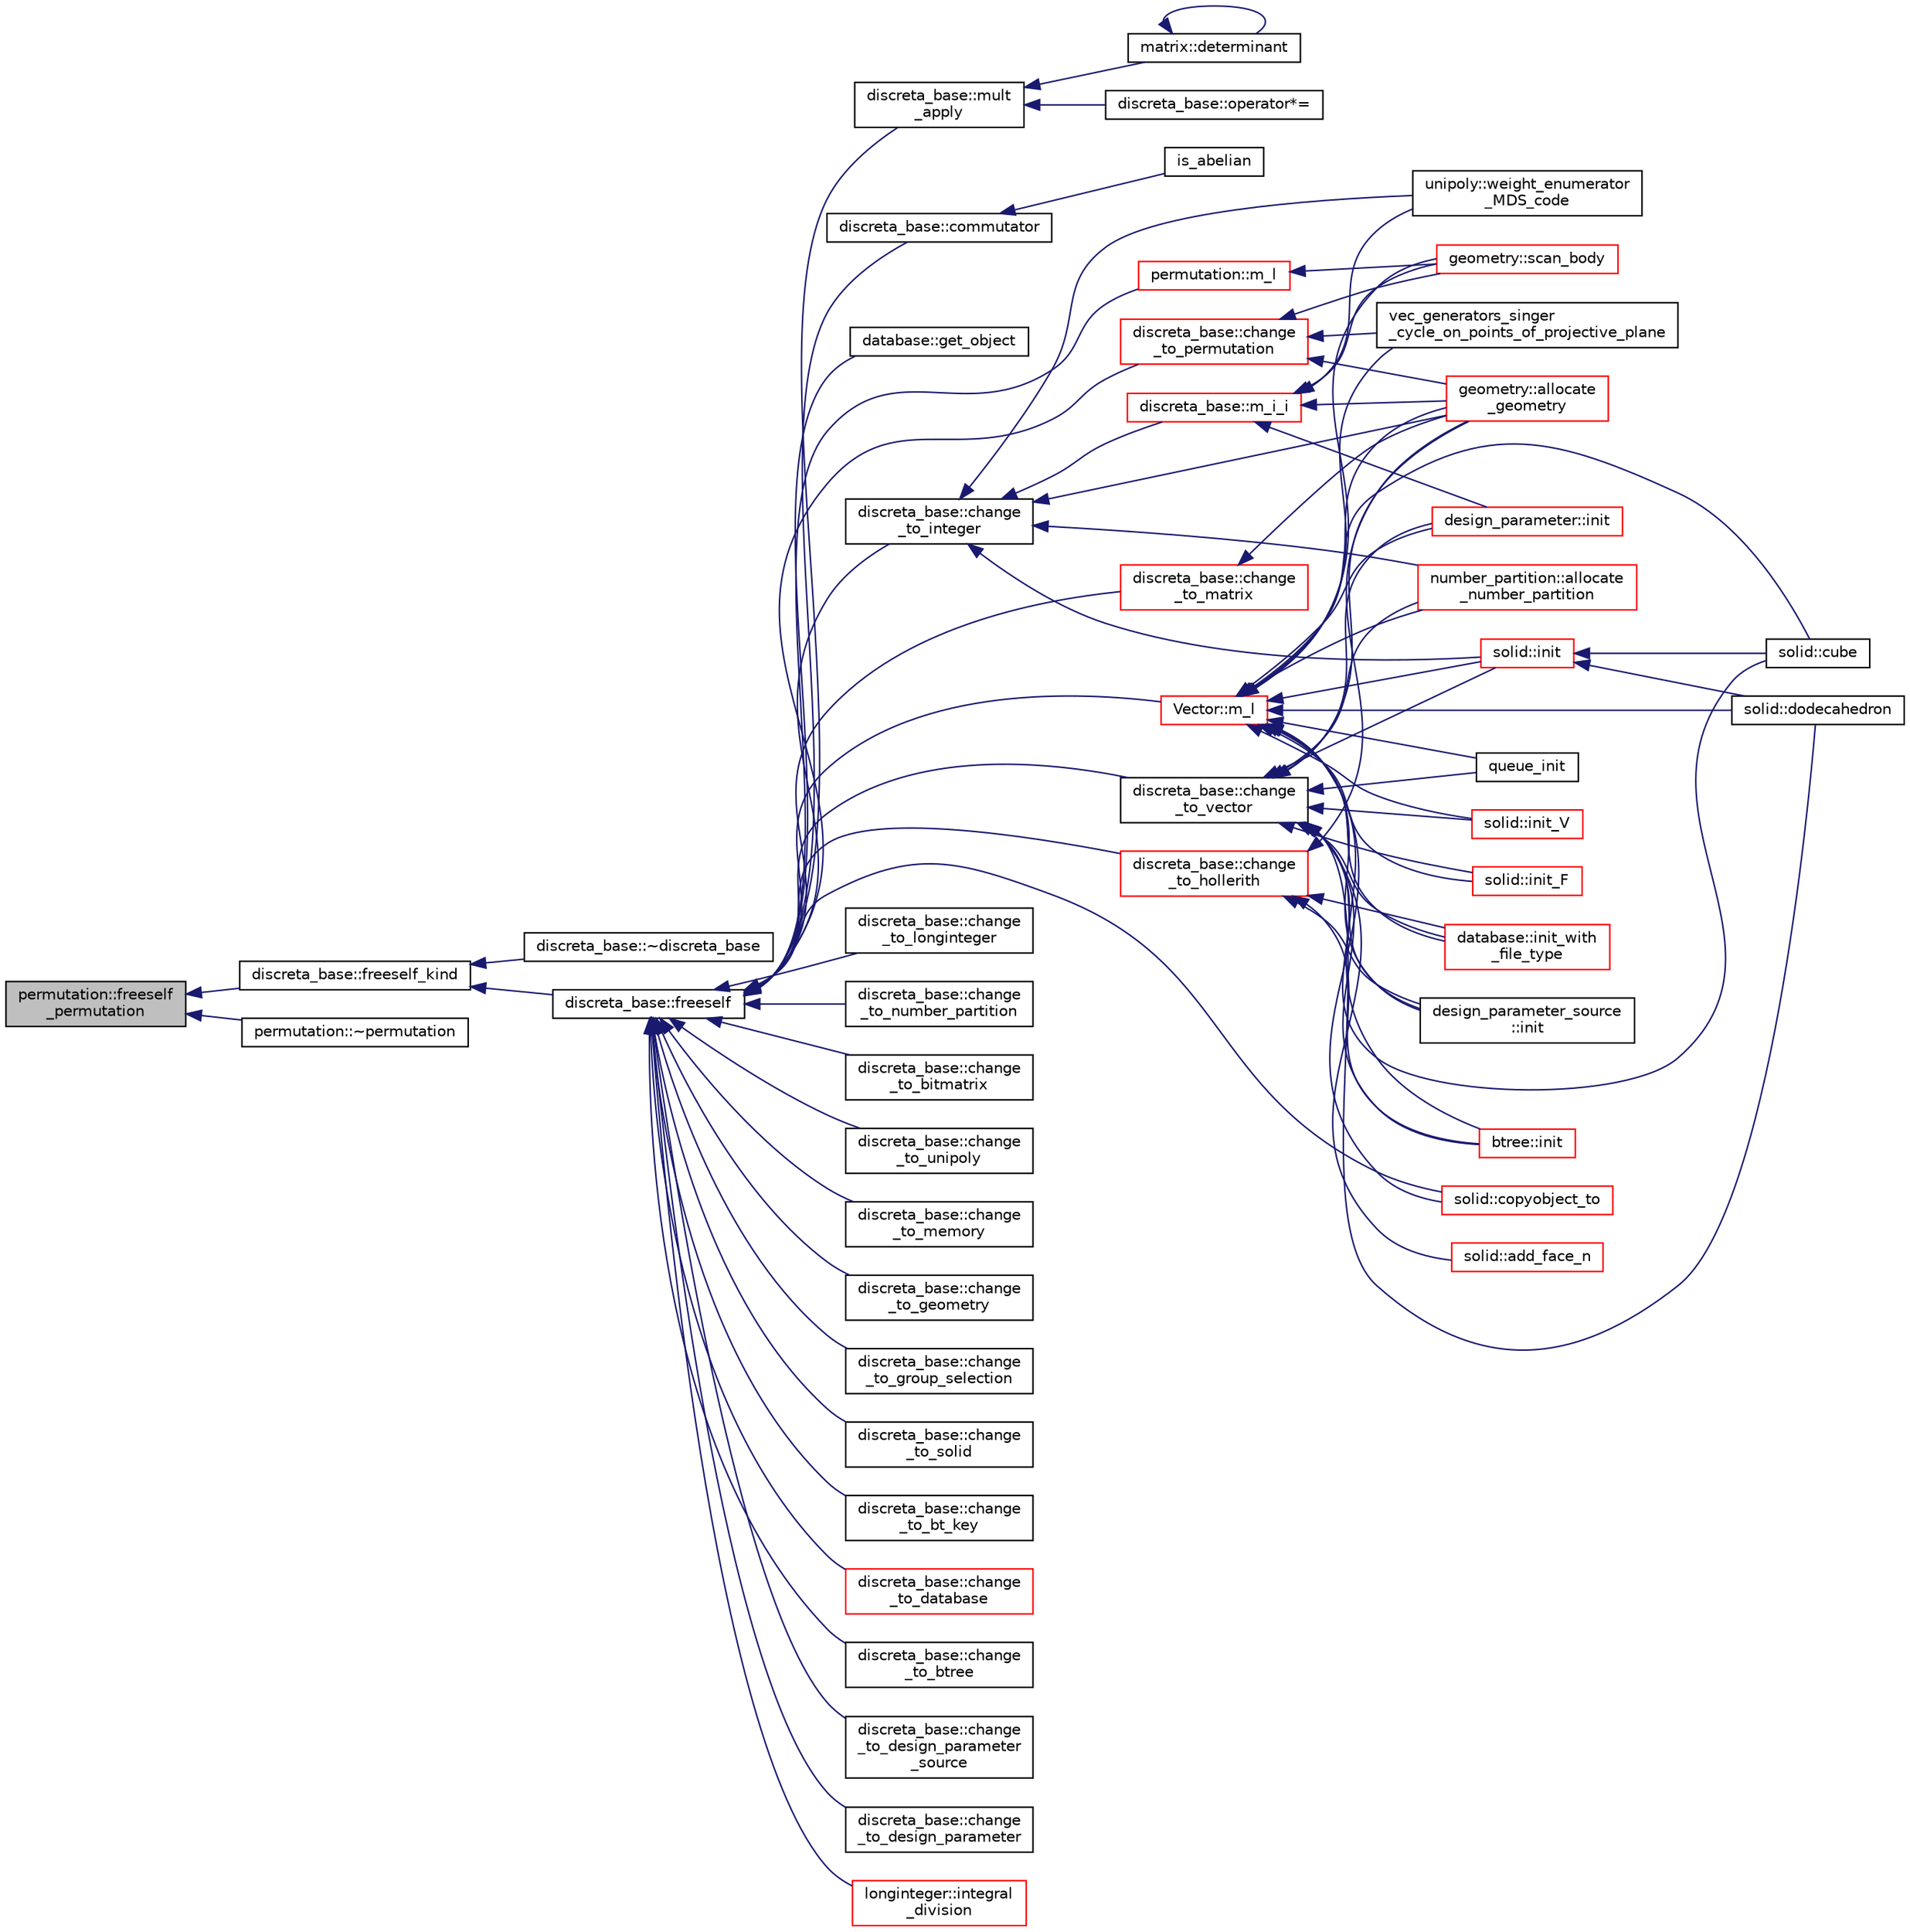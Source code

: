 digraph "permutation::freeself_permutation"
{
  edge [fontname="Helvetica",fontsize="10",labelfontname="Helvetica",labelfontsize="10"];
  node [fontname="Helvetica",fontsize="10",shape=record];
  rankdir="LR";
  Node786 [label="permutation::freeself\l_permutation",height=0.2,width=0.4,color="black", fillcolor="grey75", style="filled", fontcolor="black"];
  Node786 -> Node787 [dir="back",color="midnightblue",fontsize="10",style="solid",fontname="Helvetica"];
  Node787 [label="discreta_base::freeself_kind",height=0.2,width=0.4,color="black", fillcolor="white", style="filled",URL="$d7/d71/classdiscreta__base.html#a63a23ada2165b3838fab719ed458cec8"];
  Node787 -> Node788 [dir="back",color="midnightblue",fontsize="10",style="solid",fontname="Helvetica"];
  Node788 [label="discreta_base::~discreta_base",height=0.2,width=0.4,color="black", fillcolor="white", style="filled",URL="$d7/d71/classdiscreta__base.html#a14df6915d3622e941d8bd541a6818d0e"];
  Node787 -> Node789 [dir="back",color="midnightblue",fontsize="10",style="solid",fontname="Helvetica"];
  Node789 [label="discreta_base::freeself",height=0.2,width=0.4,color="black", fillcolor="white", style="filled",URL="$d7/d71/classdiscreta__base.html#a9a3c9501a562293b5667c11b9174d6e5"];
  Node789 -> Node790 [dir="back",color="midnightblue",fontsize="10",style="solid",fontname="Helvetica"];
  Node790 [label="discreta_base::mult\l_apply",height=0.2,width=0.4,color="black", fillcolor="white", style="filled",URL="$d7/d71/classdiscreta__base.html#a301b8d0527d3a60ba410bba87446f490"];
  Node790 -> Node791 [dir="back",color="midnightblue",fontsize="10",style="solid",fontname="Helvetica"];
  Node791 [label="discreta_base::operator*=",height=0.2,width=0.4,color="black", fillcolor="white", style="filled",URL="$d7/d71/classdiscreta__base.html#a26a19fcfe00422fe1d8a66d5b1b4a60a"];
  Node790 -> Node792 [dir="back",color="midnightblue",fontsize="10",style="solid",fontname="Helvetica"];
  Node792 [label="matrix::determinant",height=0.2,width=0.4,color="black", fillcolor="white", style="filled",URL="$d1/d8d/classmatrix.html#a75adb25c9f8753f1b81eafe4464b272a"];
  Node792 -> Node792 [dir="back",color="midnightblue",fontsize="10",style="solid",fontname="Helvetica"];
  Node789 -> Node793 [dir="back",color="midnightblue",fontsize="10",style="solid",fontname="Helvetica"];
  Node793 [label="discreta_base::commutator",height=0.2,width=0.4,color="black", fillcolor="white", style="filled",URL="$d7/d71/classdiscreta__base.html#a1d0bb4144e3eb15aaf877a0cea656c00"];
  Node793 -> Node794 [dir="back",color="midnightblue",fontsize="10",style="solid",fontname="Helvetica"];
  Node794 [label="is_abelian",height=0.2,width=0.4,color="black", fillcolor="white", style="filled",URL="$d0/dd3/perm__group__gens_8_c.html#ac0291199b2706f0eb554ae24d2e7cefc"];
  Node789 -> Node795 [dir="back",color="midnightblue",fontsize="10",style="solid",fontname="Helvetica"];
  Node795 [label="database::get_object",height=0.2,width=0.4,color="black", fillcolor="white", style="filled",URL="$db/d72/classdatabase.html#af183761e73fedbd560d9545a36060efc"];
  Node789 -> Node796 [dir="back",color="midnightblue",fontsize="10",style="solid",fontname="Helvetica"];
  Node796 [label="discreta_base::change\l_to_integer",height=0.2,width=0.4,color="black", fillcolor="white", style="filled",URL="$d7/d71/classdiscreta__base.html#a58a5a5bd8f8e6f2dd7b4483b66dc7bb9"];
  Node796 -> Node797 [dir="back",color="midnightblue",fontsize="10",style="solid",fontname="Helvetica"];
  Node797 [label="discreta_base::m_i_i",height=0.2,width=0.4,color="red", fillcolor="white", style="filled",URL="$d7/d71/classdiscreta__base.html#aa231464a9d4bc233f66608021c9ad997"];
  Node797 -> Node818 [dir="back",color="midnightblue",fontsize="10",style="solid",fontname="Helvetica"];
  Node818 [label="design_parameter::init",height=0.2,width=0.4,color="red", fillcolor="white", style="filled",URL="$da/d94/classdesign__parameter.html#af77829be8d9058a84169c36143307b5d"];
  Node797 -> Node946 [dir="back",color="midnightblue",fontsize="10",style="solid",fontname="Helvetica"];
  Node946 [label="geometry::allocate\l_geometry",height=0.2,width=0.4,color="red", fillcolor="white", style="filled",URL="$da/d44/classgeometry.html#a243e84ff38207957ad5976020c19a033"];
  Node797 -> Node837 [dir="back",color="midnightblue",fontsize="10",style="solid",fontname="Helvetica"];
  Node837 [label="geometry::scan_body",height=0.2,width=0.4,color="red", fillcolor="white", style="filled",URL="$da/d44/classgeometry.html#a71bc2e3a3f4ca02e8518ab5518a4e0df"];
  Node797 -> Node962 [dir="back",color="midnightblue",fontsize="10",style="solid",fontname="Helvetica"];
  Node962 [label="unipoly::weight_enumerator\l_MDS_code",height=0.2,width=0.4,color="black", fillcolor="white", style="filled",URL="$d1/d89/classunipoly.html#ad9a4b7b883285271fc39528f74755a07"];
  Node796 -> Node946 [dir="back",color="midnightblue",fontsize="10",style="solid",fontname="Helvetica"];
  Node796 -> Node1057 [dir="back",color="midnightblue",fontsize="10",style="solid",fontname="Helvetica"];
  Node1057 [label="number_partition::allocate\l_number_partition",height=0.2,width=0.4,color="red", fillcolor="white", style="filled",URL="$df/d50/classnumber__partition.html#a3c5649dc95f5ca53df4b0c58de6c1dc5"];
  Node796 -> Node1058 [dir="back",color="midnightblue",fontsize="10",style="solid",fontname="Helvetica"];
  Node1058 [label="solid::init",height=0.2,width=0.4,color="red", fillcolor="white", style="filled",URL="$d8/def/classsolid.html#afc711954316958b35630fbc8542bcd05"];
  Node1058 -> Node870 [dir="back",color="midnightblue",fontsize="10",style="solid",fontname="Helvetica"];
  Node870 [label="solid::cube",height=0.2,width=0.4,color="black", fillcolor="white", style="filled",URL="$d8/def/classsolid.html#a308e6888759550da489397527ed89137"];
  Node1058 -> Node1036 [dir="back",color="midnightblue",fontsize="10",style="solid",fontname="Helvetica"];
  Node1036 [label="solid::dodecahedron",height=0.2,width=0.4,color="black", fillcolor="white", style="filled",URL="$d8/def/classsolid.html#a514072d4dfd0f82ba24b0df1ac302d6f"];
  Node796 -> Node962 [dir="back",color="midnightblue",fontsize="10",style="solid",fontname="Helvetica"];
  Node789 -> Node1060 [dir="back",color="midnightblue",fontsize="10",style="solid",fontname="Helvetica"];
  Node1060 [label="discreta_base::change\l_to_longinteger",height=0.2,width=0.4,color="black", fillcolor="white", style="filled",URL="$d7/d71/classdiscreta__base.html#aa65b4b95b89b1df5ff8e0ef944e598a9"];
  Node789 -> Node1061 [dir="back",color="midnightblue",fontsize="10",style="solid",fontname="Helvetica"];
  Node1061 [label="discreta_base::change\l_to_vector",height=0.2,width=0.4,color="black", fillcolor="white", style="filled",URL="$d7/d71/classdiscreta__base.html#a66186d19c55ad54af11e2a040a763c38"];
  Node1061 -> Node1019 [dir="back",color="midnightblue",fontsize="10",style="solid",fontname="Helvetica"];
  Node1019 [label="btree::init",height=0.2,width=0.4,color="red", fillcolor="white", style="filled",URL="$dd/db0/classbtree.html#a3c88706e9886f1f9bc142b511aeab642"];
  Node1061 -> Node1062 [dir="back",color="midnightblue",fontsize="10",style="solid",fontname="Helvetica"];
  Node1062 [label="database::init_with\l_file_type",height=0.2,width=0.4,color="red", fillcolor="white", style="filled",URL="$db/d72/classdatabase.html#a3b7a27f69a64812a6bfd765158d62476"];
  Node1061 -> Node818 [dir="back",color="midnightblue",fontsize="10",style="solid",fontname="Helvetica"];
  Node1061 -> Node1020 [dir="back",color="midnightblue",fontsize="10",style="solid",fontname="Helvetica"];
  Node1020 [label="design_parameter_source\l::init",height=0.2,width=0.4,color="black", fillcolor="white", style="filled",URL="$df/d4b/classdesign__parameter__source.html#afccf1773adfffec18fd96efaec208b93"];
  Node1061 -> Node946 [dir="back",color="midnightblue",fontsize="10",style="solid",fontname="Helvetica"];
  Node1061 -> Node846 [dir="back",color="midnightblue",fontsize="10",style="solid",fontname="Helvetica"];
  Node846 [label="queue_init",height=0.2,width=0.4,color="black", fillcolor="white", style="filled",URL="$d3/d72/global_8_c.html#a5fc0dec58681e5be05ad2041d536a7b7"];
  Node1061 -> Node1057 [dir="back",color="midnightblue",fontsize="10",style="solid",fontname="Helvetica"];
  Node1061 -> Node1058 [dir="back",color="midnightblue",fontsize="10",style="solid",fontname="Helvetica"];
  Node1061 -> Node1028 [dir="back",color="midnightblue",fontsize="10",style="solid",fontname="Helvetica"];
  Node1028 [label="solid::init_V",height=0.2,width=0.4,color="red", fillcolor="white", style="filled",URL="$d8/def/classsolid.html#a0b156ca77a137dc8aa94ab22d048e542"];
  Node1061 -> Node1033 [dir="back",color="midnightblue",fontsize="10",style="solid",fontname="Helvetica"];
  Node1033 [label="solid::init_F",height=0.2,width=0.4,color="red", fillcolor="white", style="filled",URL="$d8/def/classsolid.html#ab61e6cc032b5370f77857fe1fc10222d"];
  Node1061 -> Node867 [dir="back",color="midnightblue",fontsize="10",style="solid",fontname="Helvetica"];
  Node867 [label="solid::add_face_n",height=0.2,width=0.4,color="red", fillcolor="white", style="filled",URL="$d8/def/classsolid.html#adbadfbdd46abe10cb56f041d2408b001"];
  Node1061 -> Node870 [dir="back",color="midnightblue",fontsize="10",style="solid",fontname="Helvetica"];
  Node1061 -> Node1036 [dir="back",color="midnightblue",fontsize="10",style="solid",fontname="Helvetica"];
  Node789 -> Node1064 [dir="back",color="midnightblue",fontsize="10",style="solid",fontname="Helvetica"];
  Node1064 [label="discreta_base::change\l_to_permutation",height=0.2,width=0.4,color="red", fillcolor="white", style="filled",URL="$d7/d71/classdiscreta__base.html#a38e11ff129ddc29d67b54520e9a0a538"];
  Node1064 -> Node946 [dir="back",color="midnightblue",fontsize="10",style="solid",fontname="Helvetica"];
  Node1064 -> Node837 [dir="back",color="midnightblue",fontsize="10",style="solid",fontname="Helvetica"];
  Node1064 -> Node1065 [dir="back",color="midnightblue",fontsize="10",style="solid",fontname="Helvetica"];
  Node1065 [label="vec_generators_singer\l_cycle_on_points_of_projective_plane",height=0.2,width=0.4,color="black", fillcolor="white", style="filled",URL="$d0/dd3/perm__group__gens_8_c.html#ac6282a87dd1be1a9024a460f89e6d756"];
  Node789 -> Node1067 [dir="back",color="midnightblue",fontsize="10",style="solid",fontname="Helvetica"];
  Node1067 [label="discreta_base::change\l_to_number_partition",height=0.2,width=0.4,color="black", fillcolor="white", style="filled",URL="$d7/d71/classdiscreta__base.html#a15be55441d3768c506bf9faabeef9b5b"];
  Node789 -> Node1068 [dir="back",color="midnightblue",fontsize="10",style="solid",fontname="Helvetica"];
  Node1068 [label="discreta_base::change\l_to_matrix",height=0.2,width=0.4,color="red", fillcolor="white", style="filled",URL="$d7/d71/classdiscreta__base.html#a51f1aaa0764c4161c0dbd981091ca5cb"];
  Node1068 -> Node946 [dir="back",color="midnightblue",fontsize="10",style="solid",fontname="Helvetica"];
  Node789 -> Node1070 [dir="back",color="midnightblue",fontsize="10",style="solid",fontname="Helvetica"];
  Node1070 [label="discreta_base::change\l_to_bitmatrix",height=0.2,width=0.4,color="black", fillcolor="white", style="filled",URL="$d7/d71/classdiscreta__base.html#adcb7fdf185f23731b42c96488599919e"];
  Node789 -> Node1071 [dir="back",color="midnightblue",fontsize="10",style="solid",fontname="Helvetica"];
  Node1071 [label="discreta_base::change\l_to_unipoly",height=0.2,width=0.4,color="black", fillcolor="white", style="filled",URL="$d7/d71/classdiscreta__base.html#a436a1d89a0e7a13ba1ad0ff5813c03ed"];
  Node789 -> Node1072 [dir="back",color="midnightblue",fontsize="10",style="solid",fontname="Helvetica"];
  Node1072 [label="discreta_base::change\l_to_memory",height=0.2,width=0.4,color="black", fillcolor="white", style="filled",URL="$d7/d71/classdiscreta__base.html#a21a76b868e94f17a6579997f0a50a006"];
  Node789 -> Node1073 [dir="back",color="midnightblue",fontsize="10",style="solid",fontname="Helvetica"];
  Node1073 [label="discreta_base::change\l_to_geometry",height=0.2,width=0.4,color="black", fillcolor="white", style="filled",URL="$d7/d71/classdiscreta__base.html#a5a3efbeeb01c41259b91ed2d87bfcbb2"];
  Node789 -> Node1074 [dir="back",color="midnightblue",fontsize="10",style="solid",fontname="Helvetica"];
  Node1074 [label="discreta_base::change\l_to_hollerith",height=0.2,width=0.4,color="red", fillcolor="white", style="filled",URL="$d7/d71/classdiscreta__base.html#a10f410adc814d4568e3b0f84550c4ca1"];
  Node1074 -> Node1019 [dir="back",color="midnightblue",fontsize="10",style="solid",fontname="Helvetica"];
  Node1074 -> Node1062 [dir="back",color="midnightblue",fontsize="10",style="solid",fontname="Helvetica"];
  Node1074 -> Node1020 [dir="back",color="midnightblue",fontsize="10",style="solid",fontname="Helvetica"];
  Node1074 -> Node946 [dir="back",color="midnightblue",fontsize="10",style="solid",fontname="Helvetica"];
  Node789 -> Node1075 [dir="back",color="midnightblue",fontsize="10",style="solid",fontname="Helvetica"];
  Node1075 [label="discreta_base::change\l_to_group_selection",height=0.2,width=0.4,color="black", fillcolor="white", style="filled",URL="$d7/d71/classdiscreta__base.html#a6b269515e796a08da4db719ae2dbdca9"];
  Node789 -> Node1076 [dir="back",color="midnightblue",fontsize="10",style="solid",fontname="Helvetica"];
  Node1076 [label="discreta_base::change\l_to_solid",height=0.2,width=0.4,color="black", fillcolor="white", style="filled",URL="$d7/d71/classdiscreta__base.html#adb0b11a85434f969b3895cb46b67e8c2"];
  Node789 -> Node1077 [dir="back",color="midnightblue",fontsize="10",style="solid",fontname="Helvetica"];
  Node1077 [label="discreta_base::change\l_to_bt_key",height=0.2,width=0.4,color="black", fillcolor="white", style="filled",URL="$d7/d71/classdiscreta__base.html#af08930510236fe08941bb5c1e4768fe9"];
  Node789 -> Node1078 [dir="back",color="midnightblue",fontsize="10",style="solid",fontname="Helvetica"];
  Node1078 [label="discreta_base::change\l_to_database",height=0.2,width=0.4,color="red", fillcolor="white", style="filled",URL="$d7/d71/classdiscreta__base.html#a9187fb1e0526e3d327b78bb19475ae40"];
  Node789 -> Node1079 [dir="back",color="midnightblue",fontsize="10",style="solid",fontname="Helvetica"];
  Node1079 [label="discreta_base::change\l_to_btree",height=0.2,width=0.4,color="black", fillcolor="white", style="filled",URL="$d7/d71/classdiscreta__base.html#a75c8608cf54191c17ee48817cc4dda17"];
  Node789 -> Node1080 [dir="back",color="midnightblue",fontsize="10",style="solid",fontname="Helvetica"];
  Node1080 [label="discreta_base::change\l_to_design_parameter\l_source",height=0.2,width=0.4,color="black", fillcolor="white", style="filled",URL="$d7/d71/classdiscreta__base.html#adef7252719a3b1b5261d6bc6c44dbda4"];
  Node789 -> Node1081 [dir="back",color="midnightblue",fontsize="10",style="solid",fontname="Helvetica"];
  Node1081 [label="discreta_base::change\l_to_design_parameter",height=0.2,width=0.4,color="black", fillcolor="white", style="filled",URL="$d7/d71/classdiscreta__base.html#ab207ed39acee5f447708dc9fcfd29e0a"];
  Node789 -> Node1082 [dir="back",color="midnightblue",fontsize="10",style="solid",fontname="Helvetica"];
  Node1082 [label="longinteger::integral\l_division",height=0.2,width=0.4,color="red", fillcolor="white", style="filled",URL="$d3/d71/classlonginteger.html#a692f761cfc91770ca40ab5c2df4bd358"];
  Node789 -> Node1087 [dir="back",color="midnightblue",fontsize="10",style="solid",fontname="Helvetica"];
  Node1087 [label="permutation::m_l",height=0.2,width=0.4,color="red", fillcolor="white", style="filled",URL="$d0/d08/classpermutation.html#a9cf73421f89b2c24cf2d08f002752030"];
  Node1087 -> Node837 [dir="back",color="midnightblue",fontsize="10",style="solid",fontname="Helvetica"];
  Node789 -> Node1095 [dir="back",color="midnightblue",fontsize="10",style="solid",fontname="Helvetica"];
  Node1095 [label="solid::copyobject_to",height=0.2,width=0.4,color="red", fillcolor="white", style="filled",URL="$d8/def/classsolid.html#a7f35a904885ef626d1a74663fe2cad62"];
  Node789 -> Node1097 [dir="back",color="midnightblue",fontsize="10",style="solid",fontname="Helvetica"];
  Node1097 [label="Vector::m_l",height=0.2,width=0.4,color="red", fillcolor="white", style="filled",URL="$d5/db2/class_vector.html#a00f5520c2a6b4f5282a1a8bcf8ea74eb"];
  Node1097 -> Node1019 [dir="back",color="midnightblue",fontsize="10",style="solid",fontname="Helvetica"];
  Node1097 -> Node1062 [dir="back",color="midnightblue",fontsize="10",style="solid",fontname="Helvetica"];
  Node1097 -> Node818 [dir="back",color="midnightblue",fontsize="10",style="solid",fontname="Helvetica"];
  Node1097 -> Node1020 [dir="back",color="midnightblue",fontsize="10",style="solid",fontname="Helvetica"];
  Node1097 -> Node946 [dir="back",color="midnightblue",fontsize="10",style="solid",fontname="Helvetica"];
  Node1097 -> Node837 [dir="back",color="midnightblue",fontsize="10",style="solid",fontname="Helvetica"];
  Node1097 -> Node846 [dir="back",color="midnightblue",fontsize="10",style="solid",fontname="Helvetica"];
  Node1097 -> Node1057 [dir="back",color="midnightblue",fontsize="10",style="solid",fontname="Helvetica"];
  Node1097 -> Node1065 [dir="back",color="midnightblue",fontsize="10",style="solid",fontname="Helvetica"];
  Node1097 -> Node1058 [dir="back",color="midnightblue",fontsize="10",style="solid",fontname="Helvetica"];
  Node1097 -> Node1028 [dir="back",color="midnightblue",fontsize="10",style="solid",fontname="Helvetica"];
  Node1097 -> Node1033 [dir="back",color="midnightblue",fontsize="10",style="solid",fontname="Helvetica"];
  Node1097 -> Node1095 [dir="back",color="midnightblue",fontsize="10",style="solid",fontname="Helvetica"];
  Node1097 -> Node870 [dir="back",color="midnightblue",fontsize="10",style="solid",fontname="Helvetica"];
  Node1097 -> Node1036 [dir="back",color="midnightblue",fontsize="10",style="solid",fontname="Helvetica"];
  Node786 -> Node1155 [dir="back",color="midnightblue",fontsize="10",style="solid",fontname="Helvetica"];
  Node1155 [label="permutation::~permutation",height=0.2,width=0.4,color="black", fillcolor="white", style="filled",URL="$d0/d08/classpermutation.html#a006ecef14989dcf8539388d019e965e2"];
}
